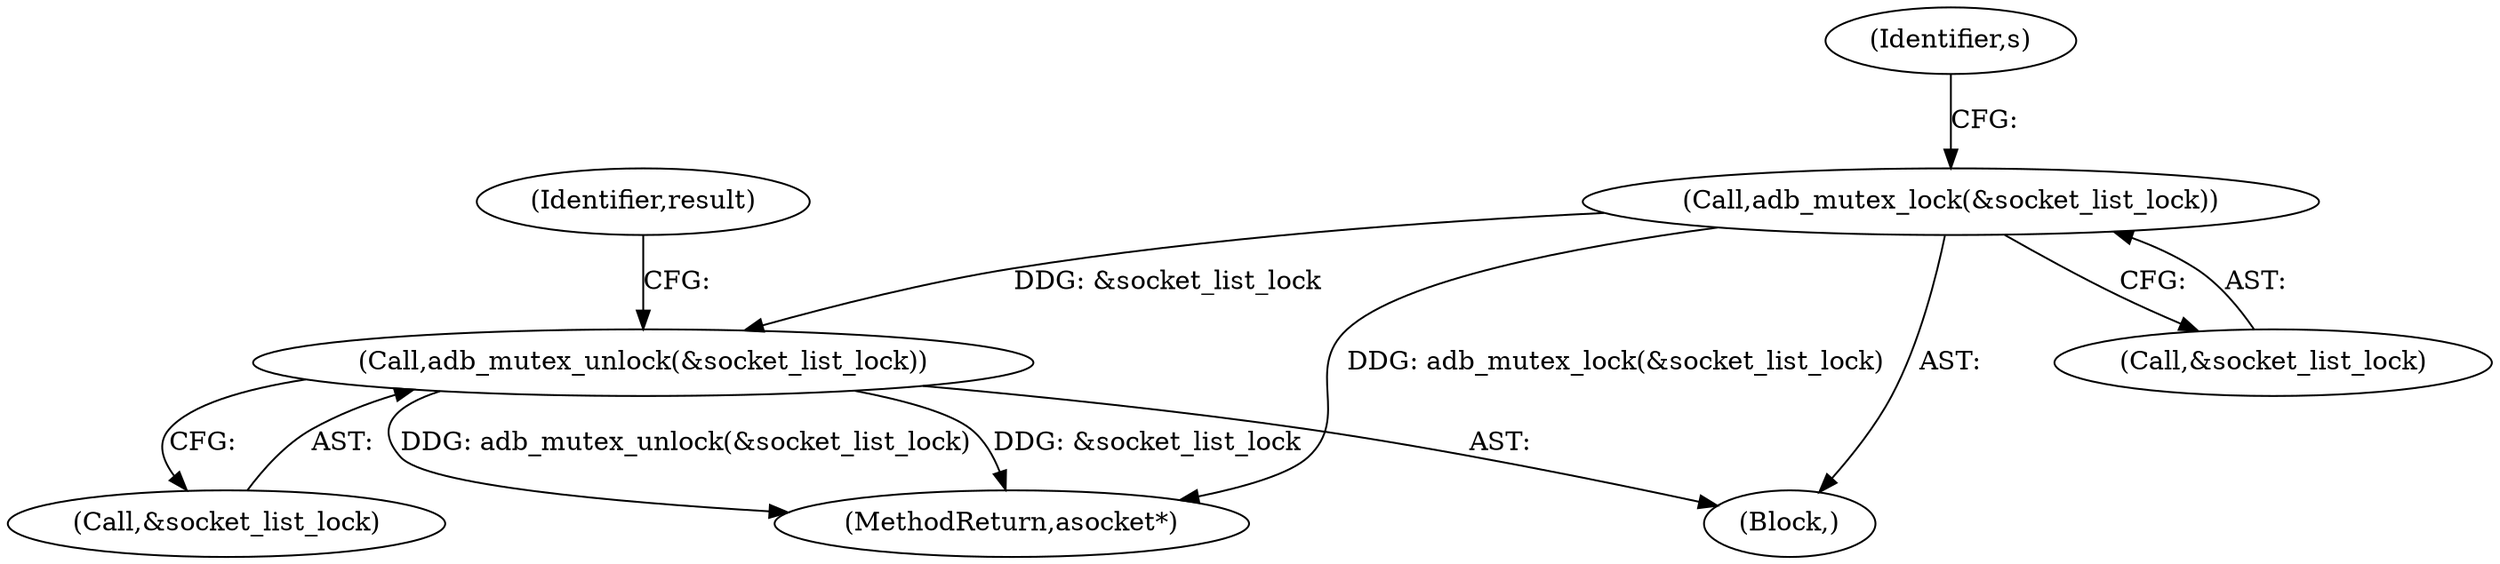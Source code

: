 digraph "1_Android_268068f25673242d1d5130d96202d3288c91b700_0@API" {
"1000109" [label="(Call,adb_mutex_lock(&socket_list_lock))"];
"1000157" [label="(Call,adb_mutex_unlock(&socket_list_lock))"];
"1000110" [label="(Call,&socket_list_lock)"];
"1000157" [label="(Call,adb_mutex_unlock(&socket_list_lock))"];
"1000161" [label="(Identifier,result)"];
"1000158" [label="(Call,&socket_list_lock)"];
"1000162" [label="(MethodReturn,asocket*)"];
"1000114" [label="(Identifier,s)"];
"1000103" [label="(Block,)"];
"1000109" [label="(Call,adb_mutex_lock(&socket_list_lock))"];
"1000109" -> "1000103"  [label="AST: "];
"1000109" -> "1000110"  [label="CFG: "];
"1000110" -> "1000109"  [label="AST: "];
"1000114" -> "1000109"  [label="CFG: "];
"1000109" -> "1000162"  [label="DDG: adb_mutex_lock(&socket_list_lock)"];
"1000109" -> "1000157"  [label="DDG: &socket_list_lock"];
"1000157" -> "1000103"  [label="AST: "];
"1000157" -> "1000158"  [label="CFG: "];
"1000158" -> "1000157"  [label="AST: "];
"1000161" -> "1000157"  [label="CFG: "];
"1000157" -> "1000162"  [label="DDG: adb_mutex_unlock(&socket_list_lock)"];
"1000157" -> "1000162"  [label="DDG: &socket_list_lock"];
}
